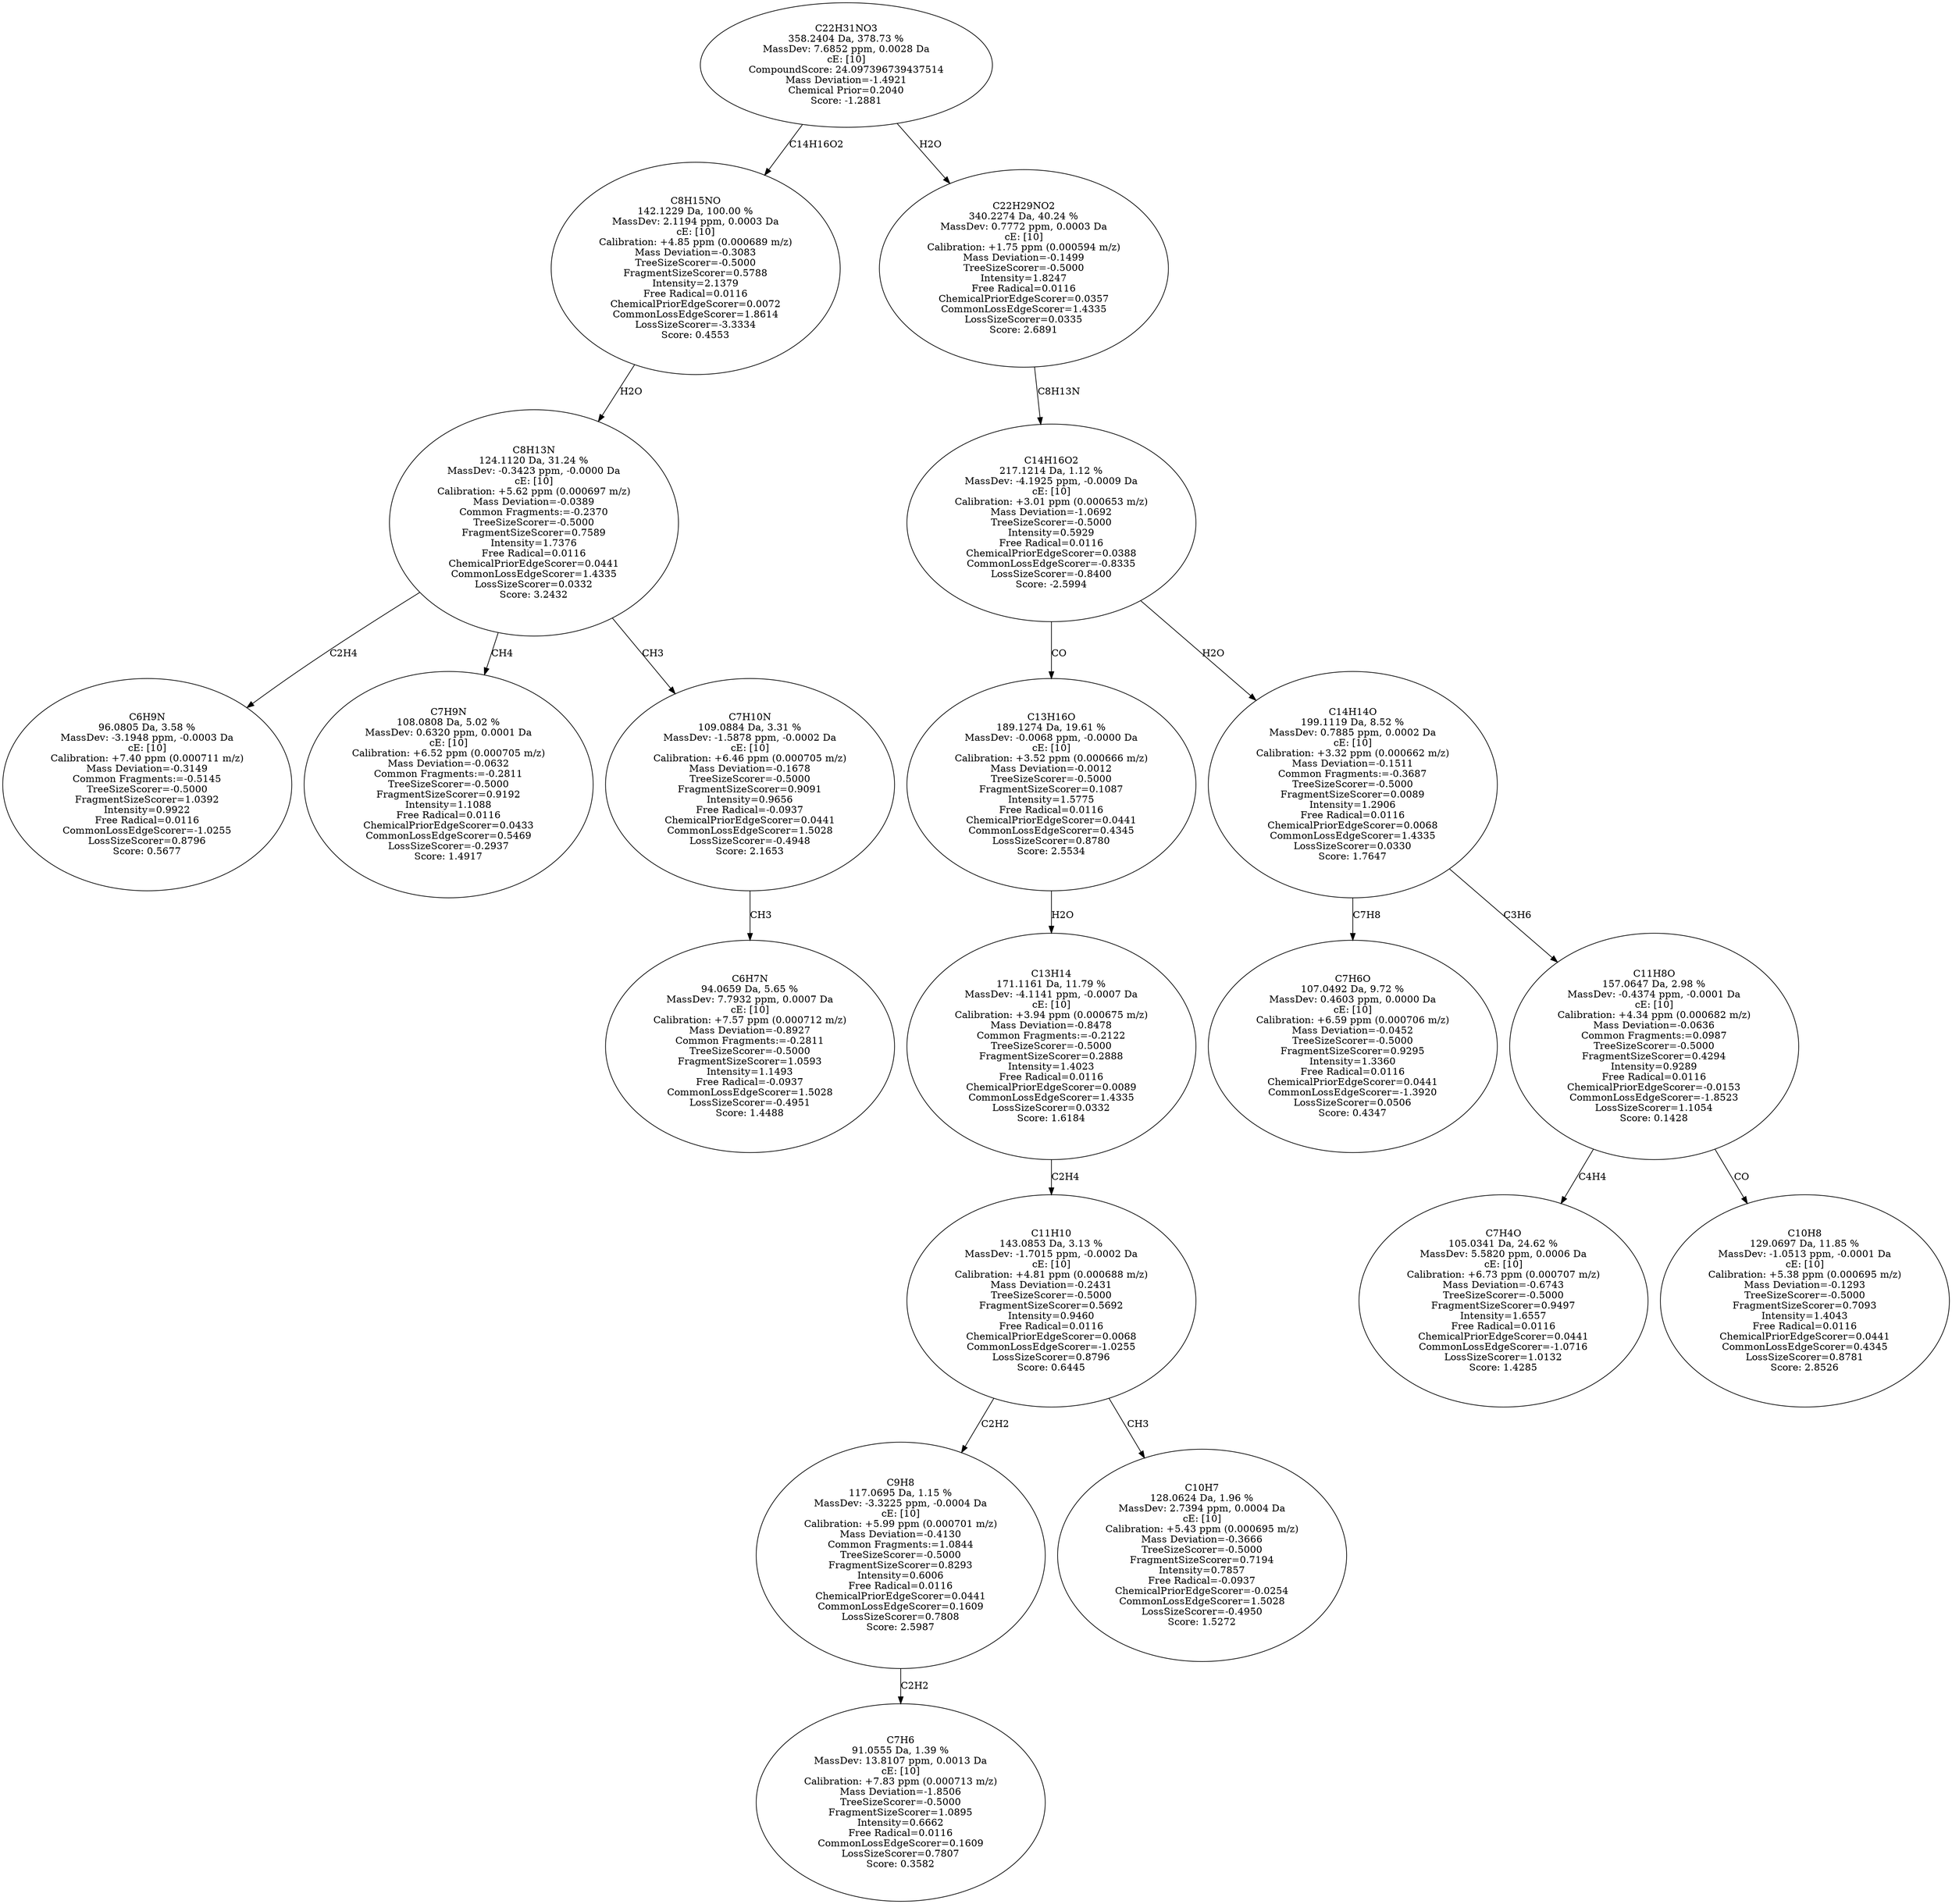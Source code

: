 strict digraph {
v1 [label="C6H9N\n96.0805 Da, 3.58 %\nMassDev: -3.1948 ppm, -0.0003 Da\ncE: [10]\nCalibration: +7.40 ppm (0.000711 m/z)\nMass Deviation=-0.3149\nCommon Fragments:=-0.5145\nTreeSizeScorer=-0.5000\nFragmentSizeScorer=1.0392\nIntensity=0.9922\nFree Radical=0.0116\nCommonLossEdgeScorer=-1.0255\nLossSizeScorer=0.8796\nScore: 0.5677"];
v2 [label="C7H9N\n108.0808 Da, 5.02 %\nMassDev: 0.6320 ppm, 0.0001 Da\ncE: [10]\nCalibration: +6.52 ppm (0.000705 m/z)\nMass Deviation=-0.0632\nCommon Fragments:=-0.2811\nTreeSizeScorer=-0.5000\nFragmentSizeScorer=0.9192\nIntensity=1.1088\nFree Radical=0.0116\nChemicalPriorEdgeScorer=0.0433\nCommonLossEdgeScorer=0.5469\nLossSizeScorer=-0.2937\nScore: 1.4917"];
v3 [label="C6H7N\n94.0659 Da, 5.65 %\nMassDev: 7.7932 ppm, 0.0007 Da\ncE: [10]\nCalibration: +7.57 ppm (0.000712 m/z)\nMass Deviation=-0.8927\nCommon Fragments:=-0.2811\nTreeSizeScorer=-0.5000\nFragmentSizeScorer=1.0593\nIntensity=1.1493\nFree Radical=-0.0937\nCommonLossEdgeScorer=1.5028\nLossSizeScorer=-0.4951\nScore: 1.4488"];
v4 [label="C7H10N\n109.0884 Da, 3.31 %\nMassDev: -1.5878 ppm, -0.0002 Da\ncE: [10]\nCalibration: +6.46 ppm (0.000705 m/z)\nMass Deviation=-0.1678\nTreeSizeScorer=-0.5000\nFragmentSizeScorer=0.9091\nIntensity=0.9656\nFree Radical=-0.0937\nChemicalPriorEdgeScorer=0.0441\nCommonLossEdgeScorer=1.5028\nLossSizeScorer=-0.4948\nScore: 2.1653"];
v5 [label="C8H13N\n124.1120 Da, 31.24 %\nMassDev: -0.3423 ppm, -0.0000 Da\ncE: [10]\nCalibration: +5.62 ppm (0.000697 m/z)\nMass Deviation=-0.0389\nCommon Fragments:=-0.2370\nTreeSizeScorer=-0.5000\nFragmentSizeScorer=0.7589\nIntensity=1.7376\nFree Radical=0.0116\nChemicalPriorEdgeScorer=0.0441\nCommonLossEdgeScorer=1.4335\nLossSizeScorer=0.0332\nScore: 3.2432"];
v6 [label="C8H15NO\n142.1229 Da, 100.00 %\nMassDev: 2.1194 ppm, 0.0003 Da\ncE: [10]\nCalibration: +4.85 ppm (0.000689 m/z)\nMass Deviation=-0.3083\nTreeSizeScorer=-0.5000\nFragmentSizeScorer=0.5788\nIntensity=2.1379\nFree Radical=0.0116\nChemicalPriorEdgeScorer=0.0072\nCommonLossEdgeScorer=1.8614\nLossSizeScorer=-3.3334\nScore: 0.4553"];
v7 [label="C7H6\n91.0555 Da, 1.39 %\nMassDev: 13.8107 ppm, 0.0013 Da\ncE: [10]\nCalibration: +7.83 ppm (0.000713 m/z)\nMass Deviation=-1.8506\nTreeSizeScorer=-0.5000\nFragmentSizeScorer=1.0895\nIntensity=0.6662\nFree Radical=0.0116\nCommonLossEdgeScorer=0.1609\nLossSizeScorer=0.7807\nScore: 0.3582"];
v8 [label="C9H8\n117.0695 Da, 1.15 %\nMassDev: -3.3225 ppm, -0.0004 Da\ncE: [10]\nCalibration: +5.99 ppm (0.000701 m/z)\nMass Deviation=-0.4130\nCommon Fragments:=1.0844\nTreeSizeScorer=-0.5000\nFragmentSizeScorer=0.8293\nIntensity=0.6006\nFree Radical=0.0116\nChemicalPriorEdgeScorer=0.0441\nCommonLossEdgeScorer=0.1609\nLossSizeScorer=0.7808\nScore: 2.5987"];
v9 [label="C10H7\n128.0624 Da, 1.96 %\nMassDev: 2.7394 ppm, 0.0004 Da\ncE: [10]\nCalibration: +5.43 ppm (0.000695 m/z)\nMass Deviation=-0.3666\nTreeSizeScorer=-0.5000\nFragmentSizeScorer=0.7194\nIntensity=0.7857\nFree Radical=-0.0937\nChemicalPriorEdgeScorer=-0.0254\nCommonLossEdgeScorer=1.5028\nLossSizeScorer=-0.4950\nScore: 1.5272"];
v10 [label="C11H10\n143.0853 Da, 3.13 %\nMassDev: -1.7015 ppm, -0.0002 Da\ncE: [10]\nCalibration: +4.81 ppm (0.000688 m/z)\nMass Deviation=-0.2431\nTreeSizeScorer=-0.5000\nFragmentSizeScorer=0.5692\nIntensity=0.9460\nFree Radical=0.0116\nChemicalPriorEdgeScorer=0.0068\nCommonLossEdgeScorer=-1.0255\nLossSizeScorer=0.8796\nScore: 0.6445"];
v11 [label="C13H14\n171.1161 Da, 11.79 %\nMassDev: -4.1141 ppm, -0.0007 Da\ncE: [10]\nCalibration: +3.94 ppm (0.000675 m/z)\nMass Deviation=-0.8478\nCommon Fragments:=-0.2122\nTreeSizeScorer=-0.5000\nFragmentSizeScorer=0.2888\nIntensity=1.4023\nFree Radical=0.0116\nChemicalPriorEdgeScorer=0.0089\nCommonLossEdgeScorer=1.4335\nLossSizeScorer=0.0332\nScore: 1.6184"];
v12 [label="C13H16O\n189.1274 Da, 19.61 %\nMassDev: -0.0068 ppm, -0.0000 Da\ncE: [10]\nCalibration: +3.52 ppm (0.000666 m/z)\nMass Deviation=-0.0012\nTreeSizeScorer=-0.5000\nFragmentSizeScorer=0.1087\nIntensity=1.5775\nFree Radical=0.0116\nChemicalPriorEdgeScorer=0.0441\nCommonLossEdgeScorer=0.4345\nLossSizeScorer=0.8780\nScore: 2.5534"];
v13 [label="C7H6O\n107.0492 Da, 9.72 %\nMassDev: 0.4603 ppm, 0.0000 Da\ncE: [10]\nCalibration: +6.59 ppm (0.000706 m/z)\nMass Deviation=-0.0452\nTreeSizeScorer=-0.5000\nFragmentSizeScorer=0.9295\nIntensity=1.3360\nFree Radical=0.0116\nChemicalPriorEdgeScorer=0.0441\nCommonLossEdgeScorer=-1.3920\nLossSizeScorer=0.0506\nScore: 0.4347"];
v14 [label="C7H4O\n105.0341 Da, 24.62 %\nMassDev: 5.5820 ppm, 0.0006 Da\ncE: [10]\nCalibration: +6.73 ppm (0.000707 m/z)\nMass Deviation=-0.6743\nTreeSizeScorer=-0.5000\nFragmentSizeScorer=0.9497\nIntensity=1.6557\nFree Radical=0.0116\nChemicalPriorEdgeScorer=0.0441\nCommonLossEdgeScorer=-1.0716\nLossSizeScorer=1.0132\nScore: 1.4285"];
v15 [label="C10H8\n129.0697 Da, 11.85 %\nMassDev: -1.0513 ppm, -0.0001 Da\ncE: [10]\nCalibration: +5.38 ppm (0.000695 m/z)\nMass Deviation=-0.1293\nTreeSizeScorer=-0.5000\nFragmentSizeScorer=0.7093\nIntensity=1.4043\nFree Radical=0.0116\nChemicalPriorEdgeScorer=0.0441\nCommonLossEdgeScorer=0.4345\nLossSizeScorer=0.8781\nScore: 2.8526"];
v16 [label="C11H8O\n157.0647 Da, 2.98 %\nMassDev: -0.4374 ppm, -0.0001 Da\ncE: [10]\nCalibration: +4.34 ppm (0.000682 m/z)\nMass Deviation=-0.0636\nCommon Fragments:=0.0987\nTreeSizeScorer=-0.5000\nFragmentSizeScorer=0.4294\nIntensity=0.9289\nFree Radical=0.0116\nChemicalPriorEdgeScorer=-0.0153\nCommonLossEdgeScorer=-1.8523\nLossSizeScorer=1.1054\nScore: 0.1428"];
v17 [label="C14H14O\n199.1119 Da, 8.52 %\nMassDev: 0.7885 ppm, 0.0002 Da\ncE: [10]\nCalibration: +3.32 ppm (0.000662 m/z)\nMass Deviation=-0.1511\nCommon Fragments:=-0.3687\nTreeSizeScorer=-0.5000\nFragmentSizeScorer=0.0089\nIntensity=1.2906\nFree Radical=0.0116\nChemicalPriorEdgeScorer=0.0068\nCommonLossEdgeScorer=1.4335\nLossSizeScorer=0.0330\nScore: 1.7647"];
v18 [label="C14H16O2\n217.1214 Da, 1.12 %\nMassDev: -4.1925 ppm, -0.0009 Da\ncE: [10]\nCalibration: +3.01 ppm (0.000653 m/z)\nMass Deviation=-1.0692\nTreeSizeScorer=-0.5000\nIntensity=0.5929\nFree Radical=0.0116\nChemicalPriorEdgeScorer=0.0388\nCommonLossEdgeScorer=-0.8335\nLossSizeScorer=-0.8400\nScore: -2.5994"];
v19 [label="C22H29NO2\n340.2274 Da, 40.24 %\nMassDev: 0.7772 ppm, 0.0003 Da\ncE: [10]\nCalibration: +1.75 ppm (0.000594 m/z)\nMass Deviation=-0.1499\nTreeSizeScorer=-0.5000\nIntensity=1.8247\nFree Radical=0.0116\nChemicalPriorEdgeScorer=0.0357\nCommonLossEdgeScorer=1.4335\nLossSizeScorer=0.0335\nScore: 2.6891"];
v20 [label="C22H31NO3\n358.2404 Da, 378.73 %\nMassDev: 7.6852 ppm, 0.0028 Da\ncE: [10]\nCompoundScore: 24.097396739437514\nMass Deviation=-1.4921\nChemical Prior=0.2040\nScore: -1.2881"];
v5 -> v1 [label="C2H4"];
v5 -> v2 [label="CH4"];
v4 -> v3 [label="CH3"];
v5 -> v4 [label="CH3"];
v6 -> v5 [label="H2O"];
v20 -> v6 [label="C14H16O2"];
v8 -> v7 [label="C2H2"];
v10 -> v8 [label="C2H2"];
v10 -> v9 [label="CH3"];
v11 -> v10 [label="C2H4"];
v12 -> v11 [label="H2O"];
v18 -> v12 [label="CO"];
v17 -> v13 [label="C7H8"];
v16 -> v14 [label="C4H4"];
v16 -> v15 [label="CO"];
v17 -> v16 [label="C3H6"];
v18 -> v17 [label="H2O"];
v19 -> v18 [label="C8H13N"];
v20 -> v19 [label="H2O"];
}